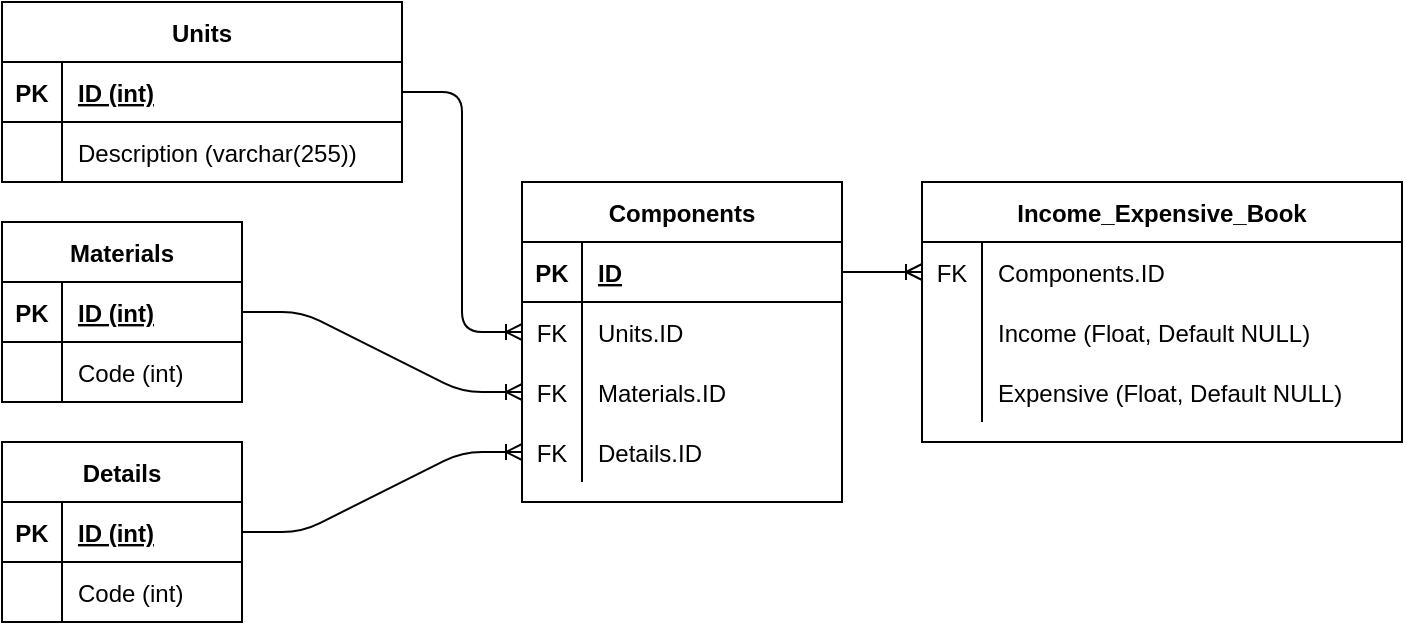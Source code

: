 <mxfile version="13.7.5" type="github">
  <diagram name="Page-1" id="9f46799a-70d6-7492-0946-bef42562c5a5">
    <mxGraphModel dx="1374" dy="789" grid="1" gridSize="10" guides="1" tooltips="1" connect="1" arrows="1" fold="1" page="1" pageScale="1" pageWidth="1100" pageHeight="850" background="#ffffff" math="0" shadow="0">
      <root>
        <mxCell id="0" />
        <mxCell id="1" parent="0" />
        <mxCell id="tNgVJt8ZhCqIQZxRR8ER-71" value="" style="edgeStyle=entityRelationEdgeStyle;fontSize=12;html=1;endArrow=ERoneToMany;exitX=1;exitY=0.5;exitDx=0;exitDy=0;entryX=0;entryY=0.5;entryDx=0;entryDy=0;" edge="1" parent="1" source="tNgVJt8ZhCqIQZxRR8ER-35" target="tNgVJt8ZhCqIQZxRR8ER-51">
          <mxGeometry width="100" height="100" relative="1" as="geometry">
            <mxPoint x="500" y="470" as="sourcePoint" />
            <mxPoint x="600" y="370" as="targetPoint" />
          </mxGeometry>
        </mxCell>
        <mxCell id="tNgVJt8ZhCqIQZxRR8ER-72" value="" style="edgeStyle=entityRelationEdgeStyle;fontSize=12;html=1;endArrow=ERoneToMany;exitX=1;exitY=0.5;exitDx=0;exitDy=0;entryX=0;entryY=0.5;entryDx=0;entryDy=0;" edge="1" parent="1" source="tNgVJt8ZhCqIQZxRR8ER-15" target="tNgVJt8ZhCqIQZxRR8ER-48">
          <mxGeometry width="100" height="100" relative="1" as="geometry">
            <mxPoint x="250" y="465" as="sourcePoint" />
            <mxPoint x="370" y="465" as="targetPoint" />
          </mxGeometry>
        </mxCell>
        <mxCell id="tNgVJt8ZhCqIQZxRR8ER-75" value="" style="edgeStyle=entityRelationEdgeStyle;fontSize=12;html=1;endArrow=ERoneToMany;exitX=1;exitY=0.5;exitDx=0;exitDy=0;entryX=0;entryY=0.5;entryDx=0;entryDy=0;" edge="1" parent="1" source="tNgVJt8ZhCqIQZxRR8ER-28" target="tNgVJt8ZhCqIQZxRR8ER-45">
          <mxGeometry width="100" height="100" relative="1" as="geometry">
            <mxPoint x="500" y="470" as="sourcePoint" />
            <mxPoint x="600" y="370" as="targetPoint" />
          </mxGeometry>
        </mxCell>
        <mxCell id="tNgVJt8ZhCqIQZxRR8ER-27" value="Units" style="shape=table;startSize=30;container=1;collapsible=1;childLayout=tableLayout;fixedRows=1;rowLines=0;fontStyle=1;align=center;resizeLast=1;" vertex="1" parent="1">
          <mxGeometry x="100" y="190" width="200" height="90" as="geometry" />
        </mxCell>
        <mxCell id="tNgVJt8ZhCqIQZxRR8ER-28" value="" style="shape=partialRectangle;collapsible=0;dropTarget=0;pointerEvents=0;fillColor=none;top=0;left=0;bottom=1;right=0;points=[[0,0.5],[1,0.5]];portConstraint=eastwest;" vertex="1" parent="tNgVJt8ZhCqIQZxRR8ER-27">
          <mxGeometry y="30" width="200" height="30" as="geometry" />
        </mxCell>
        <mxCell id="tNgVJt8ZhCqIQZxRR8ER-29" value="PK" style="shape=partialRectangle;connectable=0;fillColor=none;top=0;left=0;bottom=0;right=0;fontStyle=1;overflow=hidden;" vertex="1" parent="tNgVJt8ZhCqIQZxRR8ER-28">
          <mxGeometry width="30" height="30" as="geometry" />
        </mxCell>
        <mxCell id="tNgVJt8ZhCqIQZxRR8ER-30" value="ID (int)" style="shape=partialRectangle;connectable=0;fillColor=none;top=0;left=0;bottom=0;right=0;align=left;spacingLeft=6;fontStyle=5;overflow=hidden;" vertex="1" parent="tNgVJt8ZhCqIQZxRR8ER-28">
          <mxGeometry x="30" width="170" height="30" as="geometry" />
        </mxCell>
        <mxCell id="tNgVJt8ZhCqIQZxRR8ER-31" value="" style="shape=partialRectangle;collapsible=0;dropTarget=0;pointerEvents=0;fillColor=none;top=0;left=0;bottom=0;right=0;points=[[0,0.5],[1,0.5]];portConstraint=eastwest;" vertex="1" parent="tNgVJt8ZhCqIQZxRR8ER-27">
          <mxGeometry y="60" width="200" height="30" as="geometry" />
        </mxCell>
        <mxCell id="tNgVJt8ZhCqIQZxRR8ER-32" value="" style="shape=partialRectangle;connectable=0;fillColor=none;top=0;left=0;bottom=0;right=0;editable=1;overflow=hidden;" vertex="1" parent="tNgVJt8ZhCqIQZxRR8ER-31">
          <mxGeometry width="30" height="30" as="geometry" />
        </mxCell>
        <mxCell id="tNgVJt8ZhCqIQZxRR8ER-33" value="Description (varchar(255))" style="shape=partialRectangle;connectable=0;fillColor=none;top=0;left=0;bottom=0;right=0;align=left;spacingLeft=6;overflow=hidden;" vertex="1" parent="tNgVJt8ZhCqIQZxRR8ER-31">
          <mxGeometry x="30" width="170" height="30" as="geometry" />
        </mxCell>
        <mxCell id="tNgVJt8ZhCqIQZxRR8ER-14" value="Materials" style="shape=table;startSize=30;container=1;collapsible=1;childLayout=tableLayout;fixedRows=1;rowLines=0;fontStyle=1;align=center;resizeLast=1;" vertex="1" parent="1">
          <mxGeometry x="100" y="300" width="120" height="90" as="geometry" />
        </mxCell>
        <mxCell id="tNgVJt8ZhCqIQZxRR8ER-15" value="" style="shape=partialRectangle;collapsible=0;dropTarget=0;pointerEvents=0;fillColor=none;top=0;left=0;bottom=1;right=0;points=[[0,0.5],[1,0.5]];portConstraint=eastwest;" vertex="1" parent="tNgVJt8ZhCqIQZxRR8ER-14">
          <mxGeometry y="30" width="120" height="30" as="geometry" />
        </mxCell>
        <mxCell id="tNgVJt8ZhCqIQZxRR8ER-16" value="PK" style="shape=partialRectangle;connectable=0;fillColor=none;top=0;left=0;bottom=0;right=0;fontStyle=1;overflow=hidden;" vertex="1" parent="tNgVJt8ZhCqIQZxRR8ER-15">
          <mxGeometry width="30" height="30" as="geometry" />
        </mxCell>
        <mxCell id="tNgVJt8ZhCqIQZxRR8ER-17" value="ID (int)" style="shape=partialRectangle;connectable=0;fillColor=none;top=0;left=0;bottom=0;right=0;align=left;spacingLeft=6;fontStyle=5;overflow=hidden;" vertex="1" parent="tNgVJt8ZhCqIQZxRR8ER-15">
          <mxGeometry x="30" width="90" height="30" as="geometry" />
        </mxCell>
        <mxCell id="tNgVJt8ZhCqIQZxRR8ER-18" value="" style="shape=partialRectangle;collapsible=0;dropTarget=0;pointerEvents=0;fillColor=none;top=0;left=0;bottom=0;right=0;points=[[0,0.5],[1,0.5]];portConstraint=eastwest;" vertex="1" parent="tNgVJt8ZhCqIQZxRR8ER-14">
          <mxGeometry y="60" width="120" height="30" as="geometry" />
        </mxCell>
        <mxCell id="tNgVJt8ZhCqIQZxRR8ER-19" value="" style="shape=partialRectangle;connectable=0;fillColor=none;top=0;left=0;bottom=0;right=0;editable=1;overflow=hidden;" vertex="1" parent="tNgVJt8ZhCqIQZxRR8ER-18">
          <mxGeometry width="30" height="30" as="geometry" />
        </mxCell>
        <mxCell id="tNgVJt8ZhCqIQZxRR8ER-20" value="Code (int)" style="shape=partialRectangle;connectable=0;fillColor=none;top=0;left=0;bottom=0;right=0;align=left;spacingLeft=6;overflow=hidden;" vertex="1" parent="tNgVJt8ZhCqIQZxRR8ER-18">
          <mxGeometry x="30" width="90" height="30" as="geometry" />
        </mxCell>
        <mxCell id="tNgVJt8ZhCqIQZxRR8ER-34" value="Details" style="shape=table;startSize=30;container=1;collapsible=1;childLayout=tableLayout;fixedRows=1;rowLines=0;fontStyle=1;align=center;resizeLast=1;" vertex="1" parent="1">
          <mxGeometry x="100" y="410" width="120" height="90" as="geometry" />
        </mxCell>
        <mxCell id="tNgVJt8ZhCqIQZxRR8ER-35" value="" style="shape=partialRectangle;collapsible=0;dropTarget=0;pointerEvents=0;fillColor=none;top=0;left=0;bottom=1;right=0;points=[[0,0.5],[1,0.5]];portConstraint=eastwest;" vertex="1" parent="tNgVJt8ZhCqIQZxRR8ER-34">
          <mxGeometry y="30" width="120" height="30" as="geometry" />
        </mxCell>
        <mxCell id="tNgVJt8ZhCqIQZxRR8ER-36" value="PK" style="shape=partialRectangle;connectable=0;fillColor=none;top=0;left=0;bottom=0;right=0;fontStyle=1;overflow=hidden;" vertex="1" parent="tNgVJt8ZhCqIQZxRR8ER-35">
          <mxGeometry width="30" height="30" as="geometry" />
        </mxCell>
        <mxCell id="tNgVJt8ZhCqIQZxRR8ER-37" value="ID (int)" style="shape=partialRectangle;connectable=0;fillColor=none;top=0;left=0;bottom=0;right=0;align=left;spacingLeft=6;fontStyle=5;overflow=hidden;" vertex="1" parent="tNgVJt8ZhCqIQZxRR8ER-35">
          <mxGeometry x="30" width="90" height="30" as="geometry" />
        </mxCell>
        <mxCell id="tNgVJt8ZhCqIQZxRR8ER-38" value="" style="shape=partialRectangle;collapsible=0;dropTarget=0;pointerEvents=0;fillColor=none;top=0;left=0;bottom=0;right=0;points=[[0,0.5],[1,0.5]];portConstraint=eastwest;" vertex="1" parent="tNgVJt8ZhCqIQZxRR8ER-34">
          <mxGeometry y="60" width="120" height="30" as="geometry" />
        </mxCell>
        <mxCell id="tNgVJt8ZhCqIQZxRR8ER-39" value="" style="shape=partialRectangle;connectable=0;fillColor=none;top=0;left=0;bottom=0;right=0;editable=1;overflow=hidden;" vertex="1" parent="tNgVJt8ZhCqIQZxRR8ER-38">
          <mxGeometry width="30" height="30" as="geometry" />
        </mxCell>
        <mxCell id="tNgVJt8ZhCqIQZxRR8ER-40" value="Code (int)" style="shape=partialRectangle;connectable=0;fillColor=none;top=0;left=0;bottom=0;right=0;align=left;spacingLeft=6;overflow=hidden;" vertex="1" parent="tNgVJt8ZhCqIQZxRR8ER-38">
          <mxGeometry x="30" width="90" height="30" as="geometry" />
        </mxCell>
        <mxCell id="tNgVJt8ZhCqIQZxRR8ER-76" value="" style="edgeStyle=entityRelationEdgeStyle;fontSize=12;html=1;endArrow=ERoneToMany;exitX=1;exitY=0.5;exitDx=0;exitDy=0;entryX=0;entryY=0.5;entryDx=0;entryDy=0;" edge="1" parent="1" source="tNgVJt8ZhCqIQZxRR8ER-42" target="tNgVJt8ZhCqIQZxRR8ER-62">
          <mxGeometry width="100" height="100" relative="1" as="geometry">
            <mxPoint x="500" y="470" as="sourcePoint" />
            <mxPoint x="600" y="370" as="targetPoint" />
          </mxGeometry>
        </mxCell>
        <mxCell id="tNgVJt8ZhCqIQZxRR8ER-41" value="Components" style="shape=table;startSize=30;container=1;collapsible=1;childLayout=tableLayout;fixedRows=1;rowLines=0;fontStyle=1;align=center;resizeLast=1;" vertex="1" parent="1">
          <mxGeometry x="360" y="280" width="160" height="160" as="geometry" />
        </mxCell>
        <mxCell id="tNgVJt8ZhCqIQZxRR8ER-42" value="" style="shape=partialRectangle;collapsible=0;dropTarget=0;pointerEvents=0;fillColor=none;top=0;left=0;bottom=1;right=0;points=[[0,0.5],[1,0.5]];portConstraint=eastwest;" vertex="1" parent="tNgVJt8ZhCqIQZxRR8ER-41">
          <mxGeometry y="30" width="160" height="30" as="geometry" />
        </mxCell>
        <mxCell id="tNgVJt8ZhCqIQZxRR8ER-43" value="PK" style="shape=partialRectangle;connectable=0;fillColor=none;top=0;left=0;bottom=0;right=0;fontStyle=1;overflow=hidden;" vertex="1" parent="tNgVJt8ZhCqIQZxRR8ER-42">
          <mxGeometry width="30" height="30" as="geometry" />
        </mxCell>
        <mxCell id="tNgVJt8ZhCqIQZxRR8ER-44" value="ID" style="shape=partialRectangle;connectable=0;fillColor=none;top=0;left=0;bottom=0;right=0;align=left;spacingLeft=6;fontStyle=5;overflow=hidden;" vertex="1" parent="tNgVJt8ZhCqIQZxRR8ER-42">
          <mxGeometry x="30" width="130" height="30" as="geometry" />
        </mxCell>
        <mxCell id="tNgVJt8ZhCqIQZxRR8ER-45" value="" style="shape=partialRectangle;collapsible=0;dropTarget=0;pointerEvents=0;fillColor=none;top=0;left=0;bottom=0;right=0;points=[[0,0.5],[1,0.5]];portConstraint=eastwest;" vertex="1" parent="tNgVJt8ZhCqIQZxRR8ER-41">
          <mxGeometry y="60" width="160" height="30" as="geometry" />
        </mxCell>
        <mxCell id="tNgVJt8ZhCqIQZxRR8ER-46" value="FK" style="shape=partialRectangle;connectable=0;fillColor=none;top=0;left=0;bottom=0;right=0;editable=1;overflow=hidden;" vertex="1" parent="tNgVJt8ZhCqIQZxRR8ER-45">
          <mxGeometry width="30" height="30" as="geometry" />
        </mxCell>
        <mxCell id="tNgVJt8ZhCqIQZxRR8ER-47" value="Units.ID" style="shape=partialRectangle;connectable=0;fillColor=none;top=0;left=0;bottom=0;right=0;align=left;spacingLeft=6;overflow=hidden;" vertex="1" parent="tNgVJt8ZhCqIQZxRR8ER-45">
          <mxGeometry x="30" width="130" height="30" as="geometry" />
        </mxCell>
        <mxCell id="tNgVJt8ZhCqIQZxRR8ER-48" value="" style="shape=partialRectangle;collapsible=0;dropTarget=0;pointerEvents=0;fillColor=none;top=0;left=0;bottom=0;right=0;points=[[0,0.5],[1,0.5]];portConstraint=eastwest;" vertex="1" parent="tNgVJt8ZhCqIQZxRR8ER-41">
          <mxGeometry y="90" width="160" height="30" as="geometry" />
        </mxCell>
        <mxCell id="tNgVJt8ZhCqIQZxRR8ER-49" value="FK" style="shape=partialRectangle;connectable=0;fillColor=none;top=0;left=0;bottom=0;right=0;editable=1;overflow=hidden;" vertex="1" parent="tNgVJt8ZhCqIQZxRR8ER-48">
          <mxGeometry width="30" height="30" as="geometry" />
        </mxCell>
        <mxCell id="tNgVJt8ZhCqIQZxRR8ER-50" value="Materials.ID" style="shape=partialRectangle;connectable=0;fillColor=none;top=0;left=0;bottom=0;right=0;align=left;spacingLeft=6;overflow=hidden;" vertex="1" parent="tNgVJt8ZhCqIQZxRR8ER-48">
          <mxGeometry x="30" width="130" height="30" as="geometry" />
        </mxCell>
        <mxCell id="tNgVJt8ZhCqIQZxRR8ER-51" value="" style="shape=partialRectangle;collapsible=0;dropTarget=0;pointerEvents=0;fillColor=none;top=0;left=0;bottom=0;right=0;points=[[0,0.5],[1,0.5]];portConstraint=eastwest;" vertex="1" parent="tNgVJt8ZhCqIQZxRR8ER-41">
          <mxGeometry y="120" width="160" height="30" as="geometry" />
        </mxCell>
        <mxCell id="tNgVJt8ZhCqIQZxRR8ER-52" value="FK" style="shape=partialRectangle;connectable=0;fillColor=none;top=0;left=0;bottom=0;right=0;editable=1;overflow=hidden;" vertex="1" parent="tNgVJt8ZhCqIQZxRR8ER-51">
          <mxGeometry width="30" height="30" as="geometry" />
        </mxCell>
        <mxCell id="tNgVJt8ZhCqIQZxRR8ER-53" value="Details.ID" style="shape=partialRectangle;connectable=0;fillColor=none;top=0;left=0;bottom=0;right=0;align=left;spacingLeft=6;overflow=hidden;" vertex="1" parent="tNgVJt8ZhCqIQZxRR8ER-51">
          <mxGeometry x="30" width="130" height="30" as="geometry" />
        </mxCell>
        <mxCell id="tNgVJt8ZhCqIQZxRR8ER-58" value="Income_Expensive_Book" style="shape=table;startSize=30;container=1;collapsible=1;childLayout=tableLayout;fixedRows=1;rowLines=0;fontStyle=1;align=center;resizeLast=1;" vertex="1" parent="1">
          <mxGeometry x="560" y="280" width="240" height="130" as="geometry" />
        </mxCell>
        <mxCell id="tNgVJt8ZhCqIQZxRR8ER-62" value="" style="shape=partialRectangle;collapsible=0;dropTarget=0;pointerEvents=0;fillColor=none;top=0;left=0;bottom=0;right=0;points=[[0,0.5],[1,0.5]];portConstraint=eastwest;" vertex="1" parent="tNgVJt8ZhCqIQZxRR8ER-58">
          <mxGeometry y="30" width="240" height="30" as="geometry" />
        </mxCell>
        <mxCell id="tNgVJt8ZhCqIQZxRR8ER-63" value="FK" style="shape=partialRectangle;connectable=0;fillColor=none;top=0;left=0;bottom=0;right=0;editable=1;overflow=hidden;" vertex="1" parent="tNgVJt8ZhCqIQZxRR8ER-62">
          <mxGeometry width="30" height="30" as="geometry" />
        </mxCell>
        <mxCell id="tNgVJt8ZhCqIQZxRR8ER-64" value="Components.ID" style="shape=partialRectangle;connectable=0;fillColor=none;top=0;left=0;bottom=0;right=0;align=left;spacingLeft=6;overflow=hidden;" vertex="1" parent="tNgVJt8ZhCqIQZxRR8ER-62">
          <mxGeometry x="30" width="210" height="30" as="geometry" />
        </mxCell>
        <mxCell id="tNgVJt8ZhCqIQZxRR8ER-65" value="" style="shape=partialRectangle;collapsible=0;dropTarget=0;pointerEvents=0;fillColor=none;top=0;left=0;bottom=0;right=0;points=[[0,0.5],[1,0.5]];portConstraint=eastwest;" vertex="1" parent="tNgVJt8ZhCqIQZxRR8ER-58">
          <mxGeometry y="60" width="240" height="30" as="geometry" />
        </mxCell>
        <mxCell id="tNgVJt8ZhCqIQZxRR8ER-66" value="" style="shape=partialRectangle;connectable=0;fillColor=none;top=0;left=0;bottom=0;right=0;editable=1;overflow=hidden;" vertex="1" parent="tNgVJt8ZhCqIQZxRR8ER-65">
          <mxGeometry width="30" height="30" as="geometry" />
        </mxCell>
        <mxCell id="tNgVJt8ZhCqIQZxRR8ER-67" value="Income (Float, Default NULL)" style="shape=partialRectangle;connectable=0;fillColor=none;top=0;left=0;bottom=0;right=0;align=left;spacingLeft=6;overflow=hidden;" vertex="1" parent="tNgVJt8ZhCqIQZxRR8ER-65">
          <mxGeometry x="30" width="210" height="30" as="geometry" />
        </mxCell>
        <mxCell id="tNgVJt8ZhCqIQZxRR8ER-68" value="" style="shape=partialRectangle;collapsible=0;dropTarget=0;pointerEvents=0;fillColor=none;top=0;left=0;bottom=0;right=0;points=[[0,0.5],[1,0.5]];portConstraint=eastwest;" vertex="1" parent="tNgVJt8ZhCqIQZxRR8ER-58">
          <mxGeometry y="90" width="240" height="30" as="geometry" />
        </mxCell>
        <mxCell id="tNgVJt8ZhCqIQZxRR8ER-69" value="" style="shape=partialRectangle;connectable=0;fillColor=none;top=0;left=0;bottom=0;right=0;editable=1;overflow=hidden;" vertex="1" parent="tNgVJt8ZhCqIQZxRR8ER-68">
          <mxGeometry width="30" height="30" as="geometry" />
        </mxCell>
        <mxCell id="tNgVJt8ZhCqIQZxRR8ER-70" value="Expensive (Float, Default NULL)" style="shape=partialRectangle;connectable=0;fillColor=none;top=0;left=0;bottom=0;right=0;align=left;spacingLeft=6;overflow=hidden;" vertex="1" parent="tNgVJt8ZhCqIQZxRR8ER-68">
          <mxGeometry x="30" width="210" height="30" as="geometry" />
        </mxCell>
      </root>
    </mxGraphModel>
  </diagram>
</mxfile>
